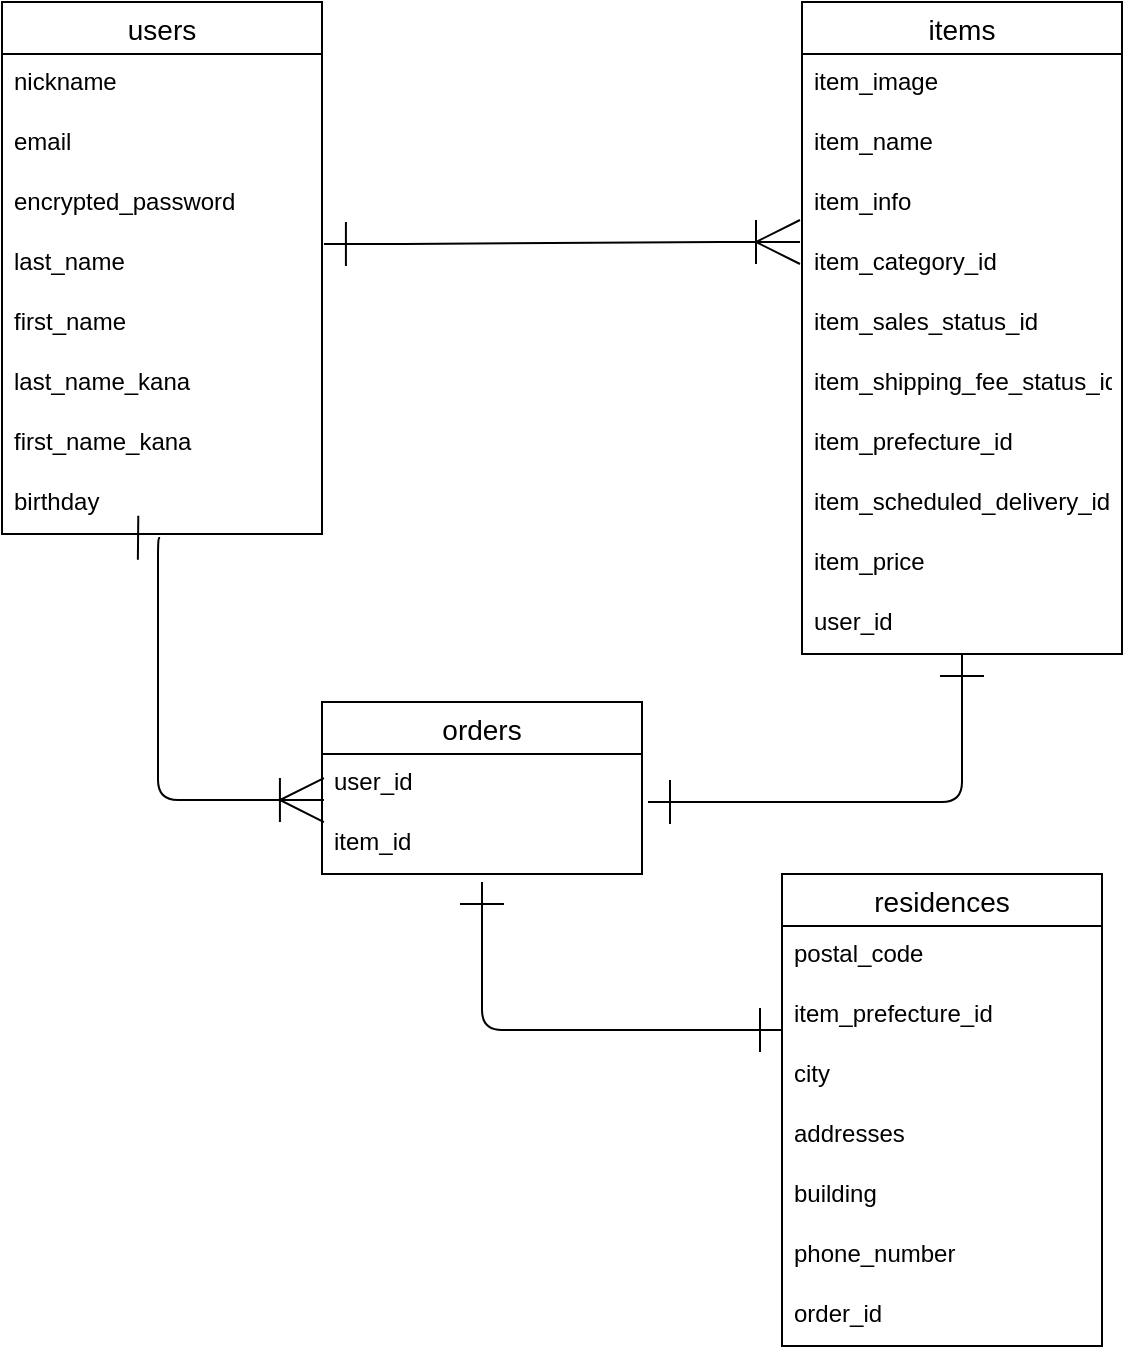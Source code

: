 <mxfile>
    <diagram id="WMYIcZG6pBYQGZWjo--M" name="ページ1">
        <mxGraphModel dx="728" dy="680" grid="1" gridSize="10" guides="1" tooltips="1" connect="1" arrows="1" fold="1" page="1" pageScale="1" pageWidth="827" pageHeight="1169" math="0" shadow="0">
            <root>
                <mxCell id="0"/>
                <mxCell id="1" parent="0"/>
                <mxCell id="9" value="items" style="swimlane;fontStyle=0;childLayout=stackLayout;horizontal=1;startSize=26;horizontalStack=0;resizeParent=1;resizeParentMax=0;resizeLast=0;collapsible=1;marginBottom=0;align=center;fontSize=14;shadow=0;" parent="1" vertex="1">
                    <mxGeometry x="480" y="40" width="160" height="326" as="geometry"/>
                </mxCell>
                <mxCell id="10" value="item_image" style="text;strokeColor=none;fillColor=none;spacingLeft=4;spacingRight=4;overflow=hidden;rotatable=0;points=[[0,0.5],[1,0.5]];portConstraint=eastwest;fontSize=12;" parent="9" vertex="1">
                    <mxGeometry y="26" width="160" height="30" as="geometry"/>
                </mxCell>
                <mxCell id="11" value="item_name" style="text;strokeColor=none;fillColor=none;spacingLeft=4;spacingRight=4;overflow=hidden;rotatable=0;points=[[0,0.5],[1,0.5]];portConstraint=eastwest;fontSize=12;" parent="9" vertex="1">
                    <mxGeometry y="56" width="160" height="30" as="geometry"/>
                </mxCell>
                <mxCell id="12" value="item_info" style="text;strokeColor=none;fillColor=none;spacingLeft=4;spacingRight=4;overflow=hidden;rotatable=0;points=[[0,0.5],[1,0.5]];portConstraint=eastwest;fontSize=12;" parent="9" vertex="1">
                    <mxGeometry y="86" width="160" height="30" as="geometry"/>
                </mxCell>
                <mxCell id="22" value="item_category_id" style="text;strokeColor=none;fillColor=none;spacingLeft=4;spacingRight=4;overflow=hidden;rotatable=0;points=[[0,0.5],[1,0.5]];portConstraint=eastwest;fontSize=12;" parent="9" vertex="1">
                    <mxGeometry y="116" width="160" height="30" as="geometry"/>
                </mxCell>
                <mxCell id="23" value="item_sales_status_id" style="text;strokeColor=none;fillColor=none;spacingLeft=4;spacingRight=4;overflow=hidden;rotatable=0;points=[[0,0.5],[1,0.5]];portConstraint=eastwest;fontSize=12;" parent="9" vertex="1">
                    <mxGeometry y="146" width="160" height="30" as="geometry"/>
                </mxCell>
                <mxCell id="24" value="item_shipping_fee_status_id" style="text;strokeColor=none;fillColor=none;spacingLeft=4;spacingRight=4;overflow=hidden;rotatable=0;points=[[0,0.5],[1,0.5]];portConstraint=eastwest;fontSize=12;" parent="9" vertex="1">
                    <mxGeometry y="176" width="160" height="30" as="geometry"/>
                </mxCell>
                <mxCell id="25" value="item_prefecture_id" style="text;strokeColor=none;fillColor=none;spacingLeft=4;spacingRight=4;overflow=hidden;rotatable=0;points=[[0,0.5],[1,0.5]];portConstraint=eastwest;fontSize=12;" parent="9" vertex="1">
                    <mxGeometry y="206" width="160" height="30" as="geometry"/>
                </mxCell>
                <mxCell id="26" value="item_scheduled_delivery_id" style="text;strokeColor=none;fillColor=none;spacingLeft=4;spacingRight=4;overflow=hidden;rotatable=0;points=[[0,0.5],[1,0.5]];portConstraint=eastwest;fontSize=12;" parent="9" vertex="1">
                    <mxGeometry y="236" width="160" height="30" as="geometry"/>
                </mxCell>
                <mxCell id="27" value="item_price" style="text;strokeColor=none;fillColor=none;spacingLeft=4;spacingRight=4;overflow=hidden;rotatable=0;points=[[0,0.5],[1,0.5]];portConstraint=eastwest;fontSize=12;" parent="9" vertex="1">
                    <mxGeometry y="266" width="160" height="30" as="geometry"/>
                </mxCell>
                <mxCell id="65" value="user_id" style="text;strokeColor=none;fillColor=none;spacingLeft=4;spacingRight=4;overflow=hidden;rotatable=0;points=[[0,0.5],[1,0.5]];portConstraint=eastwest;fontSize=12;" parent="9" vertex="1">
                    <mxGeometry y="296" width="160" height="30" as="geometry"/>
                </mxCell>
                <mxCell id="13" value="users" style="swimlane;fontStyle=0;childLayout=stackLayout;horizontal=1;startSize=26;horizontalStack=0;resizeParent=1;resizeParentMax=0;resizeLast=0;collapsible=1;marginBottom=0;align=center;fontSize=14;" parent="1" vertex="1">
                    <mxGeometry x="80" y="40" width="160" height="266" as="geometry"/>
                </mxCell>
                <mxCell id="14" value="nickname" style="text;strokeColor=none;fillColor=none;spacingLeft=4;spacingRight=4;overflow=hidden;rotatable=0;points=[[0,0.5],[1,0.5]];portConstraint=eastwest;fontSize=12;" parent="13" vertex="1">
                    <mxGeometry y="26" width="160" height="30" as="geometry"/>
                </mxCell>
                <mxCell id="15" value="email" style="text;strokeColor=none;fillColor=none;spacingLeft=4;spacingRight=4;overflow=hidden;rotatable=0;points=[[0,0.5],[1,0.5]];portConstraint=eastwest;fontSize=12;" parent="13" vertex="1">
                    <mxGeometry y="56" width="160" height="30" as="geometry"/>
                </mxCell>
                <mxCell id="16" value="encrypted_password" style="text;strokeColor=none;fillColor=none;spacingLeft=4;spacingRight=4;overflow=hidden;rotatable=0;points=[[0,0.5],[1,0.5]];portConstraint=eastwest;fontSize=12;" parent="13" vertex="1">
                    <mxGeometry y="86" width="160" height="30" as="geometry"/>
                </mxCell>
                <mxCell id="18" value="last_name" style="text;strokeColor=none;fillColor=none;spacingLeft=4;spacingRight=4;overflow=hidden;rotatable=0;points=[[0,0.5],[1,0.5]];portConstraint=eastwest;fontSize=12;" parent="13" vertex="1">
                    <mxGeometry y="116" width="160" height="30" as="geometry"/>
                </mxCell>
                <mxCell id="19" value="first_name" style="text;strokeColor=none;fillColor=none;spacingLeft=4;spacingRight=4;overflow=hidden;rotatable=0;points=[[0,0.5],[1,0.5]];portConstraint=eastwest;fontSize=12;" parent="13" vertex="1">
                    <mxGeometry y="146" width="160" height="30" as="geometry"/>
                </mxCell>
                <mxCell id="20" value="last_name_kana" style="text;strokeColor=none;fillColor=none;spacingLeft=4;spacingRight=4;overflow=hidden;rotatable=0;points=[[0,0.5],[1,0.5]];portConstraint=eastwest;fontSize=12;" parent="13" vertex="1">
                    <mxGeometry y="176" width="160" height="30" as="geometry"/>
                </mxCell>
                <mxCell id="21" value="first_name_kana" style="text;strokeColor=none;fillColor=none;spacingLeft=4;spacingRight=4;overflow=hidden;rotatable=0;points=[[0,0.5],[1,0.5]];portConstraint=eastwest;fontSize=12;" parent="13" vertex="1">
                    <mxGeometry y="206" width="160" height="30" as="geometry"/>
                </mxCell>
                <mxCell id="110" value="birthday" style="text;strokeColor=none;fillColor=none;spacingLeft=4;spacingRight=4;overflow=hidden;rotatable=0;points=[[0,0.5],[1,0.5]];portConstraint=eastwest;fontSize=12;" vertex="1" parent="13">
                    <mxGeometry y="236" width="160" height="30" as="geometry"/>
                </mxCell>
                <mxCell id="28" value="" style="edgeStyle=entityRelationEdgeStyle;fontSize=12;html=1;endArrow=ERoneToMany;endFill=0;startArrow=ERone;startFill=0;strokeWidth=1;endSize=20;startSize=20;exitX=1.006;exitY=0.167;exitDx=0;exitDy=0;exitPerimeter=0;" parent="1" source="18" edge="1">
                    <mxGeometry width="100" height="100" relative="1" as="geometry">
                        <mxPoint x="230" y="230" as="sourcePoint"/>
                        <mxPoint x="479" y="160" as="targetPoint"/>
                    </mxGeometry>
                </mxCell>
                <mxCell id="29" value="orders" style="swimlane;fontStyle=0;childLayout=stackLayout;horizontal=1;startSize=26;horizontalStack=0;resizeParent=1;resizeParentMax=0;resizeLast=0;collapsible=1;marginBottom=0;align=center;fontSize=14;" parent="1" vertex="1">
                    <mxGeometry x="240" y="390" width="160" height="86" as="geometry"/>
                </mxCell>
                <mxCell id="97" value="user_id" style="text;strokeColor=none;fillColor=none;spacingLeft=4;spacingRight=4;overflow=hidden;rotatable=0;points=[[0,0.5],[1,0.5]];portConstraint=eastwest;fontSize=12;" vertex="1" parent="29">
                    <mxGeometry y="26" width="160" height="30" as="geometry"/>
                </mxCell>
                <mxCell id="98" value="item_id" style="text;strokeColor=none;fillColor=none;spacingLeft=4;spacingRight=4;overflow=hidden;rotatable=0;points=[[0,0.5],[1,0.5]];portConstraint=eastwest;fontSize=12;" vertex="1" parent="29">
                    <mxGeometry y="56" width="160" height="30" as="geometry"/>
                </mxCell>
                <mxCell id="42" value="residences" style="swimlane;fontStyle=0;childLayout=stackLayout;horizontal=1;startSize=26;horizontalStack=0;resizeParent=1;resizeParentMax=0;resizeLast=0;collapsible=1;marginBottom=0;align=center;fontSize=14;" parent="1" vertex="1">
                    <mxGeometry x="470" y="476" width="160" height="236" as="geometry"/>
                </mxCell>
                <mxCell id="118" value="postal_code" style="text;strokeColor=none;fillColor=none;spacingLeft=4;spacingRight=4;overflow=hidden;rotatable=0;points=[[0,0.5],[1,0.5]];portConstraint=eastwest;fontSize=12;" vertex="1" parent="42">
                    <mxGeometry y="26" width="160" height="30" as="geometry"/>
                </mxCell>
                <mxCell id="43" value="item_prefecture_id" style="text;strokeColor=none;fillColor=none;spacingLeft=4;spacingRight=4;overflow=hidden;rotatable=0;points=[[0,0.5],[1,0.5]];portConstraint=eastwest;fontSize=12;" parent="42" vertex="1">
                    <mxGeometry y="56" width="160" height="30" as="geometry"/>
                </mxCell>
                <mxCell id="44" value="city" style="text;strokeColor=none;fillColor=none;spacingLeft=4;spacingRight=4;overflow=hidden;rotatable=0;points=[[0,0.5],[1,0.5]];portConstraint=eastwest;fontSize=12;" parent="42" vertex="1">
                    <mxGeometry y="86" width="160" height="30" as="geometry"/>
                </mxCell>
                <mxCell id="45" value="addresses" style="text;strokeColor=none;fillColor=none;spacingLeft=4;spacingRight=4;overflow=hidden;rotatable=0;points=[[0,0.5],[1,0.5]];portConstraint=eastwest;fontSize=12;" parent="42" vertex="1">
                    <mxGeometry y="116" width="160" height="30" as="geometry"/>
                </mxCell>
                <mxCell id="51" value="building" style="text;strokeColor=none;fillColor=none;spacingLeft=4;spacingRight=4;overflow=hidden;rotatable=0;points=[[0,0.5],[1,0.5]];portConstraint=eastwest;fontSize=12;" parent="42" vertex="1">
                    <mxGeometry y="146" width="160" height="30" as="geometry"/>
                </mxCell>
                <mxCell id="52" value="phone_number" style="text;strokeColor=none;fillColor=none;spacingLeft=4;spacingRight=4;overflow=hidden;rotatable=0;points=[[0,0.5],[1,0.5]];portConstraint=eastwest;fontSize=12;" parent="42" vertex="1">
                    <mxGeometry y="176" width="160" height="30" as="geometry"/>
                </mxCell>
                <mxCell id="73" value="order_id" style="text;strokeColor=none;fillColor=none;spacingLeft=4;spacingRight=4;overflow=hidden;rotatable=0;points=[[0,0.5],[1,0.5]];portConstraint=eastwest;fontSize=12;" parent="42" vertex="1">
                    <mxGeometry y="206" width="160" height="30" as="geometry"/>
                </mxCell>
                <mxCell id="99" value="" style="edgeStyle=segmentEdgeStyle;endArrow=ERone;html=1;fontSize=1;startSize=20;endSize=20;startArrow=ERone;startFill=0;endFill=0;" edge="1" parent="1">
                    <mxGeometry width="50" height="50" relative="1" as="geometry">
                        <mxPoint x="403" y="440" as="sourcePoint"/>
                        <mxPoint x="560" y="366" as="targetPoint"/>
                    </mxGeometry>
                </mxCell>
                <mxCell id="100" value="" style="edgeStyle=segmentEdgeStyle;endArrow=ERone;html=1;fontSize=1;startSize=20;endSize=20;exitX=0.006;exitY=0.767;exitDx=0;exitDy=0;exitPerimeter=0;startArrow=ERoneToMany;startFill=0;endFill=0;entryX=0.494;entryY=1.067;entryDx=0;entryDy=0;entryPerimeter=0;" edge="1" parent="1" source="97" target="110">
                    <mxGeometry width="50" height="50" relative="1" as="geometry">
                        <mxPoint x="238.08" y="388.01" as="sourcePoint"/>
                        <mxPoint x="158" y="370" as="targetPoint"/>
                        <Array as="points">
                            <mxPoint x="158" y="439"/>
                        </Array>
                    </mxGeometry>
                </mxCell>
                <mxCell id="107" value="" style="edgeStyle=segmentEdgeStyle;endArrow=ERone;html=1;fontSize=1;startSize=20;endSize=20;startArrow=ERone;startFill=0;endFill=0;" edge="1" parent="1">
                    <mxGeometry width="50" height="50" relative="1" as="geometry">
                        <mxPoint x="470" y="554" as="sourcePoint"/>
                        <mxPoint x="320" y="480" as="targetPoint"/>
                        <Array as="points">
                            <mxPoint x="320" y="554"/>
                        </Array>
                    </mxGeometry>
                </mxCell>
            </root>
        </mxGraphModel>
    </diagram>
</mxfile>